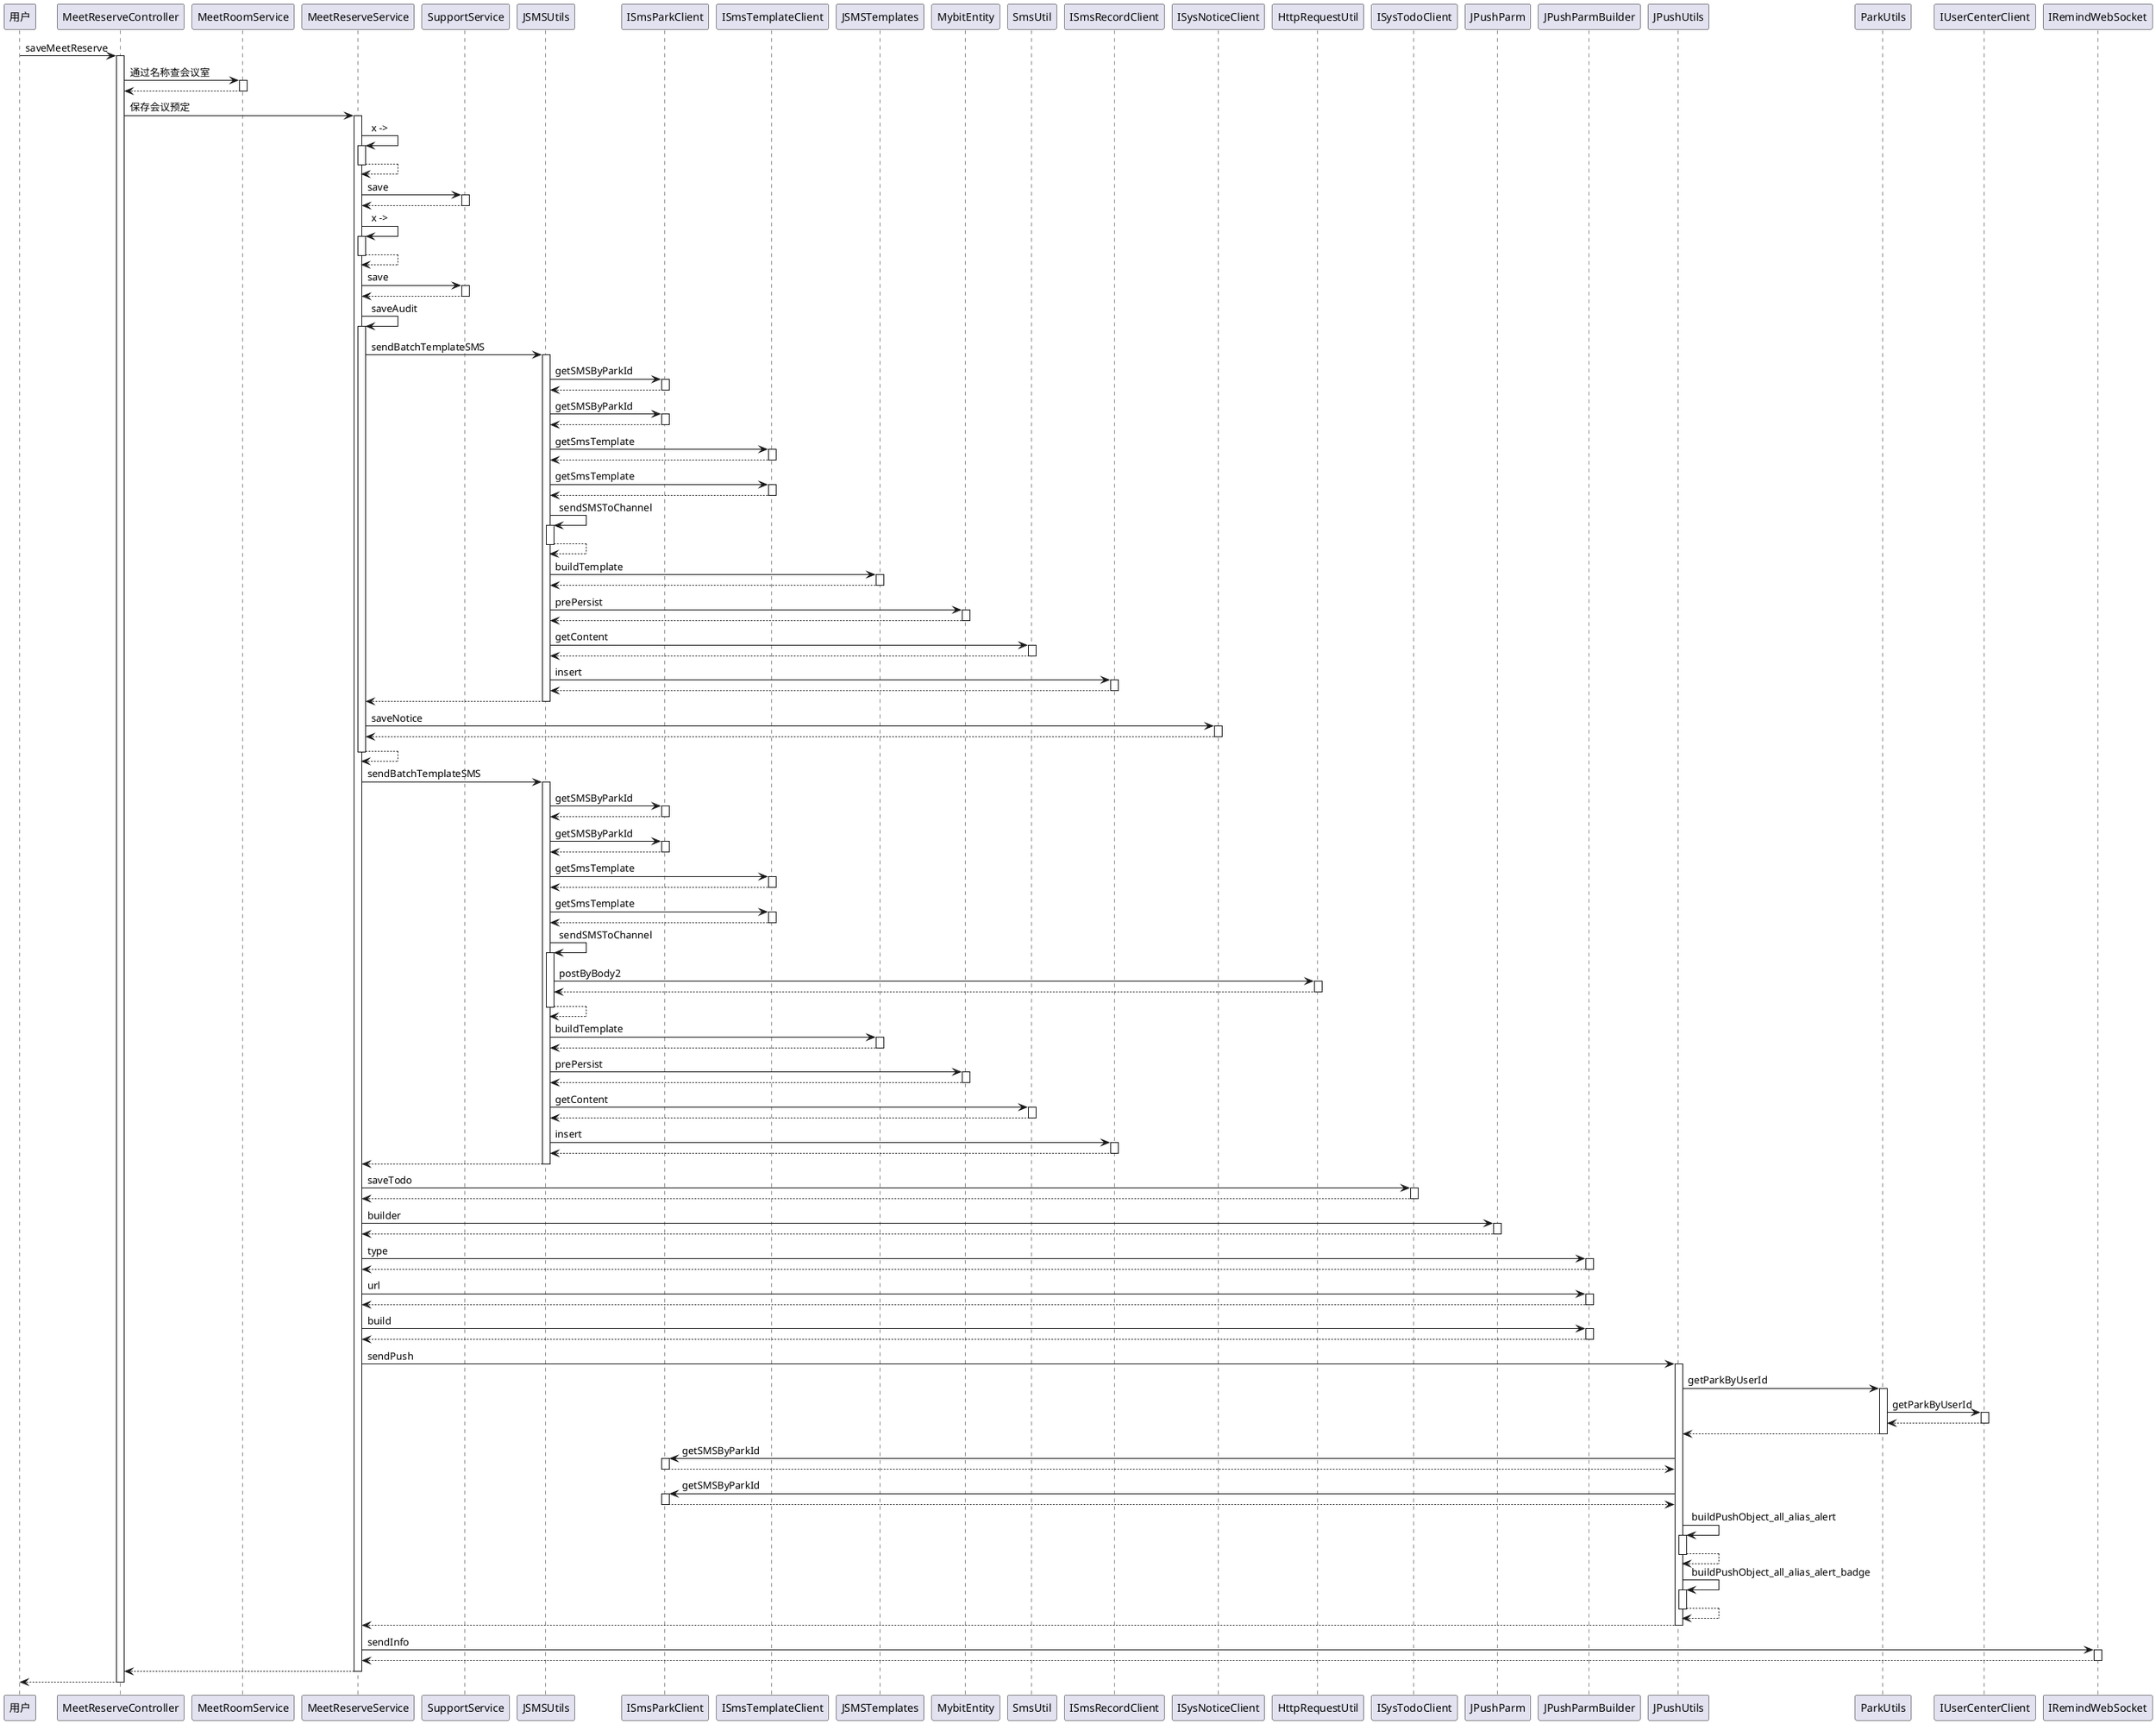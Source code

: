 @startuml
participant Actor AS "用户"
Actor -> MeetReserveController : saveMeetReserve
activate MeetReserveController
MeetReserveController -> MeetRoomService : 通过名称查会议室
activate MeetRoomService
MeetRoomService --> MeetReserveController
deactivate MeetRoomService
MeetReserveController -> MeetReserveService : 保存会议预定
activate MeetReserveService
MeetReserveService -> MeetReserveService : x ->
activate MeetReserveService
MeetReserveService --> MeetReserveService
deactivate MeetReserveService
MeetReserveService -> SupportService : save
activate SupportService
SupportService --> MeetReserveService
deactivate SupportService
MeetReserveService -> MeetReserveService : x ->
activate MeetReserveService
MeetReserveService --> MeetReserveService
deactivate MeetReserveService
MeetReserveService -> SupportService : save
activate SupportService
SupportService --> MeetReserveService
deactivate SupportService
MeetReserveService -> MeetReserveService : saveAudit
activate MeetReserveService
MeetReserveService -> JSMSUtils : sendBatchTemplateSMS
activate JSMSUtils
JSMSUtils -> ISmsParkClient : getSMSByParkId
activate ISmsParkClient
ISmsParkClient --> JSMSUtils
deactivate ISmsParkClient
JSMSUtils -> ISmsParkClient : getSMSByParkId
activate ISmsParkClient
ISmsParkClient --> JSMSUtils
deactivate ISmsParkClient
JSMSUtils -> ISmsTemplateClient : getSmsTemplate
activate ISmsTemplateClient
ISmsTemplateClient --> JSMSUtils
deactivate ISmsTemplateClient
JSMSUtils -> ISmsTemplateClient : getSmsTemplate
activate ISmsTemplateClient
ISmsTemplateClient --> JSMSUtils
deactivate ISmsTemplateClient
JSMSUtils -> JSMSUtils : sendSMSToChannel
activate JSMSUtils
JSMSUtils --> JSMSUtils
deactivate JSMSUtils
JSMSUtils -> JSMSTemplates : buildTemplate
activate JSMSTemplates
JSMSTemplates --> JSMSUtils
deactivate JSMSTemplates
JSMSUtils -> MybitEntity : prePersist
activate MybitEntity
MybitEntity --> JSMSUtils
deactivate MybitEntity
JSMSUtils -> SmsUtil : getContent
activate SmsUtil
SmsUtil --> JSMSUtils
deactivate SmsUtil
JSMSUtils -> ISmsRecordClient : insert
activate ISmsRecordClient
ISmsRecordClient --> JSMSUtils
deactivate ISmsRecordClient
JSMSUtils --> MeetReserveService
deactivate JSMSUtils
MeetReserveService -> ISysNoticeClient : saveNotice
activate ISysNoticeClient
ISysNoticeClient --> MeetReserveService
deactivate ISysNoticeClient
MeetReserveService --> MeetReserveService
deactivate MeetReserveService
MeetReserveService -> JSMSUtils : sendBatchTemplateSMS
activate JSMSUtils
JSMSUtils -> ISmsParkClient : getSMSByParkId
activate ISmsParkClient
ISmsParkClient --> JSMSUtils
deactivate ISmsParkClient
JSMSUtils -> ISmsParkClient : getSMSByParkId
activate ISmsParkClient
ISmsParkClient --> JSMSUtils
deactivate ISmsParkClient
JSMSUtils -> ISmsTemplateClient : getSmsTemplate
activate ISmsTemplateClient
ISmsTemplateClient --> JSMSUtils
deactivate ISmsTemplateClient
JSMSUtils -> ISmsTemplateClient : getSmsTemplate
activate ISmsTemplateClient
ISmsTemplateClient --> JSMSUtils
deactivate ISmsTemplateClient
JSMSUtils -> JSMSUtils : sendSMSToChannel
activate JSMSUtils
JSMSUtils -> HttpRequestUtil : postByBody2
activate HttpRequestUtil
HttpRequestUtil --> JSMSUtils
deactivate HttpRequestUtil
JSMSUtils --> JSMSUtils
deactivate JSMSUtils
JSMSUtils -> JSMSTemplates : buildTemplate
activate JSMSTemplates
JSMSTemplates --> JSMSUtils
deactivate JSMSTemplates
JSMSUtils -> MybitEntity : prePersist
activate MybitEntity
MybitEntity --> JSMSUtils
deactivate MybitEntity
JSMSUtils -> SmsUtil : getContent
activate SmsUtil
SmsUtil --> JSMSUtils
deactivate SmsUtil
JSMSUtils -> ISmsRecordClient : insert
activate ISmsRecordClient
ISmsRecordClient --> JSMSUtils
deactivate ISmsRecordClient
JSMSUtils --> MeetReserveService
deactivate JSMSUtils
MeetReserveService -> ISysTodoClient : saveTodo
activate ISysTodoClient
ISysTodoClient --> MeetReserveService
deactivate ISysTodoClient
MeetReserveService -> JPushParm : builder
activate JPushParm
JPushParm --> MeetReserveService
deactivate JPushParm
MeetReserveService -> JPushParmBuilder : type
activate JPushParmBuilder
JPushParmBuilder --> MeetReserveService
deactivate JPushParmBuilder
MeetReserveService -> JPushParmBuilder : url
activate JPushParmBuilder
JPushParmBuilder --> MeetReserveService
deactivate JPushParmBuilder
MeetReserveService -> JPushParmBuilder : build
activate JPushParmBuilder
JPushParmBuilder --> MeetReserveService
deactivate JPushParmBuilder
MeetReserveService -> JPushUtils : sendPush
activate JPushUtils
JPushUtils -> ParkUtils : getParkByUserId
activate ParkUtils
ParkUtils -> IUserCenterClient : getParkByUserId
activate IUserCenterClient
IUserCenterClient --> ParkUtils
deactivate IUserCenterClient
ParkUtils --> JPushUtils
deactivate ParkUtils
JPushUtils -> ISmsParkClient : getSMSByParkId
activate ISmsParkClient
ISmsParkClient --> JPushUtils
deactivate ISmsParkClient
JPushUtils -> ISmsParkClient : getSMSByParkId
activate ISmsParkClient
ISmsParkClient --> JPushUtils
deactivate ISmsParkClient
JPushUtils -> JPushUtils : buildPushObject_all_alias_alert
activate JPushUtils
JPushUtils --> JPushUtils
deactivate JPushUtils
JPushUtils -> JPushUtils : buildPushObject_all_alias_alert_badge
activate JPushUtils
JPushUtils --> JPushUtils
deactivate JPushUtils
JPushUtils --> MeetReserveService
deactivate JPushUtils
MeetReserveService -> IRemindWebSocket : sendInfo
activate IRemindWebSocket
IRemindWebSocket --> MeetReserveService
deactivate IRemindWebSocket
MeetReserveService --> MeetReserveController
deactivate MeetReserveService
return
@enduml